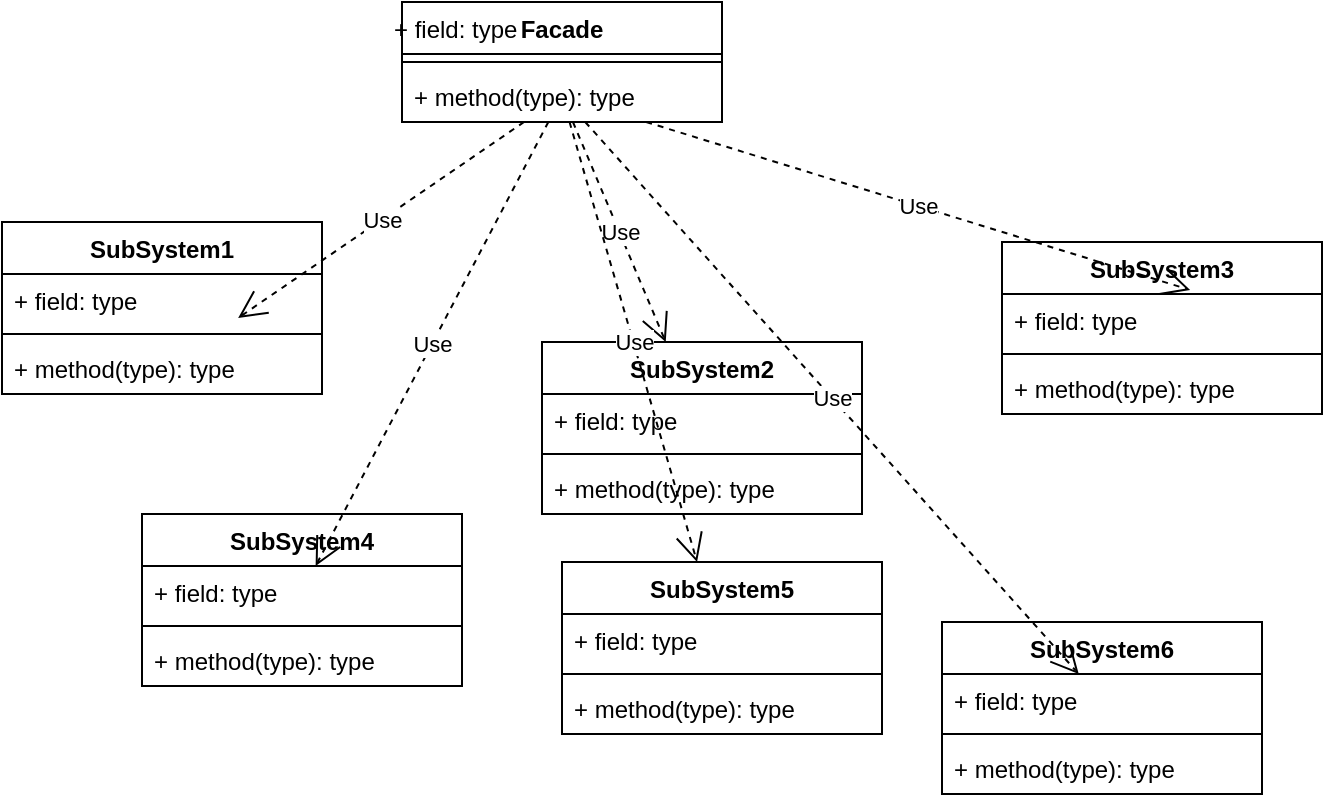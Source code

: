 <mxfile version="26.2.14">
  <diagram id="C5RBs43oDa-KdzZeNtuy" name="Page-1">
    <mxGraphModel dx="1418" dy="786" grid="1" gridSize="10" guides="1" tooltips="1" connect="1" arrows="1" fold="1" page="1" pageScale="1" pageWidth="827" pageHeight="1169" math="0" shadow="0">
      <root>
        <mxCell id="WIyWlLk6GJQsqaUBKTNV-0" />
        <mxCell id="WIyWlLk6GJQsqaUBKTNV-1" parent="WIyWlLk6GJQsqaUBKTNV-0" />
        <mxCell id="qxkODbww8oiD31-hjJjQ-0" value="Facade" style="swimlane;fontStyle=1;align=center;verticalAlign=top;childLayout=stackLayout;horizontal=1;startSize=26;horizontalStack=0;resizeParent=1;resizeParentMax=0;resizeLast=0;collapsible=1;marginBottom=0;whiteSpace=wrap;html=1;" vertex="1" parent="WIyWlLk6GJQsqaUBKTNV-1">
          <mxGeometry x="290" y="180" width="160" height="60" as="geometry" />
        </mxCell>
        <mxCell id="qxkODbww8oiD31-hjJjQ-2" value="" style="line;strokeWidth=1;fillColor=none;align=left;verticalAlign=middle;spacingTop=-1;spacingLeft=3;spacingRight=3;rotatable=0;labelPosition=right;points=[];portConstraint=eastwest;strokeColor=inherit;" vertex="1" parent="qxkODbww8oiD31-hjJjQ-0">
          <mxGeometry y="26" width="160" height="8" as="geometry" />
        </mxCell>
        <mxCell id="qxkODbww8oiD31-hjJjQ-3" value="+ method(type): type" style="text;strokeColor=none;fillColor=none;align=left;verticalAlign=top;spacingLeft=4;spacingRight=4;overflow=hidden;rotatable=0;points=[[0,0.5],[1,0.5]];portConstraint=eastwest;whiteSpace=wrap;html=1;" vertex="1" parent="qxkODbww8oiD31-hjJjQ-0">
          <mxGeometry y="34" width="160" height="26" as="geometry" />
        </mxCell>
        <mxCell id="qxkODbww8oiD31-hjJjQ-1" value="+ field: type" style="text;strokeColor=none;fillColor=none;align=left;verticalAlign=top;spacingLeft=4;spacingRight=4;overflow=hidden;rotatable=0;points=[[0,0.5],[1,0.5]];portConstraint=eastwest;whiteSpace=wrap;html=1;" vertex="1" parent="WIyWlLk6GJQsqaUBKTNV-1">
          <mxGeometry x="280" y="180" width="160" height="26" as="geometry" />
        </mxCell>
        <mxCell id="qxkODbww8oiD31-hjJjQ-4" value="SubSystem1&lt;div&gt;&lt;br&gt;&lt;/div&gt;" style="swimlane;fontStyle=1;align=center;verticalAlign=top;childLayout=stackLayout;horizontal=1;startSize=26;horizontalStack=0;resizeParent=1;resizeParentMax=0;resizeLast=0;collapsible=1;marginBottom=0;whiteSpace=wrap;html=1;" vertex="1" parent="WIyWlLk6GJQsqaUBKTNV-1">
          <mxGeometry x="90" y="290" width="160" height="86" as="geometry" />
        </mxCell>
        <mxCell id="qxkODbww8oiD31-hjJjQ-5" value="+ field: type" style="text;strokeColor=none;fillColor=none;align=left;verticalAlign=top;spacingLeft=4;spacingRight=4;overflow=hidden;rotatable=0;points=[[0,0.5],[1,0.5]];portConstraint=eastwest;whiteSpace=wrap;html=1;" vertex="1" parent="qxkODbww8oiD31-hjJjQ-4">
          <mxGeometry y="26" width="160" height="26" as="geometry" />
        </mxCell>
        <mxCell id="qxkODbww8oiD31-hjJjQ-6" value="" style="line;strokeWidth=1;fillColor=none;align=left;verticalAlign=middle;spacingTop=-1;spacingLeft=3;spacingRight=3;rotatable=0;labelPosition=right;points=[];portConstraint=eastwest;strokeColor=inherit;" vertex="1" parent="qxkODbww8oiD31-hjJjQ-4">
          <mxGeometry y="52" width="160" height="8" as="geometry" />
        </mxCell>
        <mxCell id="qxkODbww8oiD31-hjJjQ-7" value="+ method(type): type" style="text;strokeColor=none;fillColor=none;align=left;verticalAlign=top;spacingLeft=4;spacingRight=4;overflow=hidden;rotatable=0;points=[[0,0.5],[1,0.5]];portConstraint=eastwest;whiteSpace=wrap;html=1;" vertex="1" parent="qxkODbww8oiD31-hjJjQ-4">
          <mxGeometry y="60" width="160" height="26" as="geometry" />
        </mxCell>
        <mxCell id="qxkODbww8oiD31-hjJjQ-8" value="SubSystem2" style="swimlane;fontStyle=1;align=center;verticalAlign=top;childLayout=stackLayout;horizontal=1;startSize=26;horizontalStack=0;resizeParent=1;resizeParentMax=0;resizeLast=0;collapsible=1;marginBottom=0;whiteSpace=wrap;html=1;" vertex="1" parent="WIyWlLk6GJQsqaUBKTNV-1">
          <mxGeometry x="360" y="350" width="160" height="86" as="geometry" />
        </mxCell>
        <mxCell id="qxkODbww8oiD31-hjJjQ-9" value="+ field: type" style="text;strokeColor=none;fillColor=none;align=left;verticalAlign=top;spacingLeft=4;spacingRight=4;overflow=hidden;rotatable=0;points=[[0,0.5],[1,0.5]];portConstraint=eastwest;whiteSpace=wrap;html=1;" vertex="1" parent="qxkODbww8oiD31-hjJjQ-8">
          <mxGeometry y="26" width="160" height="26" as="geometry" />
        </mxCell>
        <mxCell id="qxkODbww8oiD31-hjJjQ-10" value="" style="line;strokeWidth=1;fillColor=none;align=left;verticalAlign=middle;spacingTop=-1;spacingLeft=3;spacingRight=3;rotatable=0;labelPosition=right;points=[];portConstraint=eastwest;strokeColor=inherit;" vertex="1" parent="qxkODbww8oiD31-hjJjQ-8">
          <mxGeometry y="52" width="160" height="8" as="geometry" />
        </mxCell>
        <mxCell id="qxkODbww8oiD31-hjJjQ-11" value="+ method(type): type" style="text;strokeColor=none;fillColor=none;align=left;verticalAlign=top;spacingLeft=4;spacingRight=4;overflow=hidden;rotatable=0;points=[[0,0.5],[1,0.5]];portConstraint=eastwest;whiteSpace=wrap;html=1;" vertex="1" parent="qxkODbww8oiD31-hjJjQ-8">
          <mxGeometry y="60" width="160" height="26" as="geometry" />
        </mxCell>
        <mxCell id="qxkODbww8oiD31-hjJjQ-12" value="SubSystem3&lt;div&gt;&lt;br&gt;&lt;/div&gt;" style="swimlane;fontStyle=1;align=center;verticalAlign=top;childLayout=stackLayout;horizontal=1;startSize=26;horizontalStack=0;resizeParent=1;resizeParentMax=0;resizeLast=0;collapsible=1;marginBottom=0;whiteSpace=wrap;html=1;" vertex="1" parent="WIyWlLk6GJQsqaUBKTNV-1">
          <mxGeometry x="590" y="300" width="160" height="86" as="geometry" />
        </mxCell>
        <mxCell id="qxkODbww8oiD31-hjJjQ-13" value="+ field: type" style="text;strokeColor=none;fillColor=none;align=left;verticalAlign=top;spacingLeft=4;spacingRight=4;overflow=hidden;rotatable=0;points=[[0,0.5],[1,0.5]];portConstraint=eastwest;whiteSpace=wrap;html=1;" vertex="1" parent="qxkODbww8oiD31-hjJjQ-12">
          <mxGeometry y="26" width="160" height="26" as="geometry" />
        </mxCell>
        <mxCell id="qxkODbww8oiD31-hjJjQ-14" value="" style="line;strokeWidth=1;fillColor=none;align=left;verticalAlign=middle;spacingTop=-1;spacingLeft=3;spacingRight=3;rotatable=0;labelPosition=right;points=[];portConstraint=eastwest;strokeColor=inherit;" vertex="1" parent="qxkODbww8oiD31-hjJjQ-12">
          <mxGeometry y="52" width="160" height="8" as="geometry" />
        </mxCell>
        <mxCell id="qxkODbww8oiD31-hjJjQ-15" value="+ method(type): type" style="text;strokeColor=none;fillColor=none;align=left;verticalAlign=top;spacingLeft=4;spacingRight=4;overflow=hidden;rotatable=0;points=[[0,0.5],[1,0.5]];portConstraint=eastwest;whiteSpace=wrap;html=1;" vertex="1" parent="qxkODbww8oiD31-hjJjQ-12">
          <mxGeometry y="60" width="160" height="26" as="geometry" />
        </mxCell>
        <mxCell id="qxkODbww8oiD31-hjJjQ-16" value="SubSystem4&lt;div&gt;&lt;br&gt;&lt;/div&gt;" style="swimlane;fontStyle=1;align=center;verticalAlign=top;childLayout=stackLayout;horizontal=1;startSize=26;horizontalStack=0;resizeParent=1;resizeParentMax=0;resizeLast=0;collapsible=1;marginBottom=0;whiteSpace=wrap;html=1;" vertex="1" parent="WIyWlLk6GJQsqaUBKTNV-1">
          <mxGeometry x="160" y="436" width="160" height="86" as="geometry" />
        </mxCell>
        <mxCell id="qxkODbww8oiD31-hjJjQ-17" value="+ field: type" style="text;strokeColor=none;fillColor=none;align=left;verticalAlign=top;spacingLeft=4;spacingRight=4;overflow=hidden;rotatable=0;points=[[0,0.5],[1,0.5]];portConstraint=eastwest;whiteSpace=wrap;html=1;" vertex="1" parent="qxkODbww8oiD31-hjJjQ-16">
          <mxGeometry y="26" width="160" height="26" as="geometry" />
        </mxCell>
        <mxCell id="qxkODbww8oiD31-hjJjQ-18" value="" style="line;strokeWidth=1;fillColor=none;align=left;verticalAlign=middle;spacingTop=-1;spacingLeft=3;spacingRight=3;rotatable=0;labelPosition=right;points=[];portConstraint=eastwest;strokeColor=inherit;" vertex="1" parent="qxkODbww8oiD31-hjJjQ-16">
          <mxGeometry y="52" width="160" height="8" as="geometry" />
        </mxCell>
        <mxCell id="qxkODbww8oiD31-hjJjQ-19" value="+ method(type): type" style="text;strokeColor=none;fillColor=none;align=left;verticalAlign=top;spacingLeft=4;spacingRight=4;overflow=hidden;rotatable=0;points=[[0,0.5],[1,0.5]];portConstraint=eastwest;whiteSpace=wrap;html=1;" vertex="1" parent="qxkODbww8oiD31-hjJjQ-16">
          <mxGeometry y="60" width="160" height="26" as="geometry" />
        </mxCell>
        <mxCell id="qxkODbww8oiD31-hjJjQ-20" value="SubSystem6&lt;div&gt;&lt;br&gt;&lt;/div&gt;" style="swimlane;fontStyle=1;align=center;verticalAlign=top;childLayout=stackLayout;horizontal=1;startSize=26;horizontalStack=0;resizeParent=1;resizeParentMax=0;resizeLast=0;collapsible=1;marginBottom=0;whiteSpace=wrap;html=1;" vertex="1" parent="WIyWlLk6GJQsqaUBKTNV-1">
          <mxGeometry x="560" y="490" width="160" height="86" as="geometry" />
        </mxCell>
        <mxCell id="qxkODbww8oiD31-hjJjQ-21" value="+ field: type" style="text;strokeColor=none;fillColor=none;align=left;verticalAlign=top;spacingLeft=4;spacingRight=4;overflow=hidden;rotatable=0;points=[[0,0.5],[1,0.5]];portConstraint=eastwest;whiteSpace=wrap;html=1;" vertex="1" parent="qxkODbww8oiD31-hjJjQ-20">
          <mxGeometry y="26" width="160" height="26" as="geometry" />
        </mxCell>
        <mxCell id="qxkODbww8oiD31-hjJjQ-22" value="" style="line;strokeWidth=1;fillColor=none;align=left;verticalAlign=middle;spacingTop=-1;spacingLeft=3;spacingRight=3;rotatable=0;labelPosition=right;points=[];portConstraint=eastwest;strokeColor=inherit;" vertex="1" parent="qxkODbww8oiD31-hjJjQ-20">
          <mxGeometry y="52" width="160" height="8" as="geometry" />
        </mxCell>
        <mxCell id="qxkODbww8oiD31-hjJjQ-23" value="+ method(type): type" style="text;strokeColor=none;fillColor=none;align=left;verticalAlign=top;spacingLeft=4;spacingRight=4;overflow=hidden;rotatable=0;points=[[0,0.5],[1,0.5]];portConstraint=eastwest;whiteSpace=wrap;html=1;" vertex="1" parent="qxkODbww8oiD31-hjJjQ-20">
          <mxGeometry y="60" width="160" height="26" as="geometry" />
        </mxCell>
        <mxCell id="qxkODbww8oiD31-hjJjQ-24" value="SubSystem5&lt;div&gt;&lt;br&gt;&lt;/div&gt;" style="swimlane;fontStyle=1;align=center;verticalAlign=top;childLayout=stackLayout;horizontal=1;startSize=26;horizontalStack=0;resizeParent=1;resizeParentMax=0;resizeLast=0;collapsible=1;marginBottom=0;whiteSpace=wrap;html=1;" vertex="1" parent="WIyWlLk6GJQsqaUBKTNV-1">
          <mxGeometry x="370" y="460" width="160" height="86" as="geometry" />
        </mxCell>
        <mxCell id="qxkODbww8oiD31-hjJjQ-25" value="+ field: type" style="text;strokeColor=none;fillColor=none;align=left;verticalAlign=top;spacingLeft=4;spacingRight=4;overflow=hidden;rotatable=0;points=[[0,0.5],[1,0.5]];portConstraint=eastwest;whiteSpace=wrap;html=1;" vertex="1" parent="qxkODbww8oiD31-hjJjQ-24">
          <mxGeometry y="26" width="160" height="26" as="geometry" />
        </mxCell>
        <mxCell id="qxkODbww8oiD31-hjJjQ-26" value="" style="line;strokeWidth=1;fillColor=none;align=left;verticalAlign=middle;spacingTop=-1;spacingLeft=3;spacingRight=3;rotatable=0;labelPosition=right;points=[];portConstraint=eastwest;strokeColor=inherit;" vertex="1" parent="qxkODbww8oiD31-hjJjQ-24">
          <mxGeometry y="52" width="160" height="8" as="geometry" />
        </mxCell>
        <mxCell id="qxkODbww8oiD31-hjJjQ-27" value="+ method(type): type" style="text;strokeColor=none;fillColor=none;align=left;verticalAlign=top;spacingLeft=4;spacingRight=4;overflow=hidden;rotatable=0;points=[[0,0.5],[1,0.5]];portConstraint=eastwest;whiteSpace=wrap;html=1;" vertex="1" parent="qxkODbww8oiD31-hjJjQ-24">
          <mxGeometry y="60" width="160" height="26" as="geometry" />
        </mxCell>
        <mxCell id="qxkODbww8oiD31-hjJjQ-28" value="Use" style="endArrow=open;endSize=12;dashed=1;html=1;rounded=0;entryX=0.738;entryY=0.846;entryDx=0;entryDy=0;entryPerimeter=0;" edge="1" parent="WIyWlLk6GJQsqaUBKTNV-1" source="qxkODbww8oiD31-hjJjQ-3" target="qxkODbww8oiD31-hjJjQ-5">
          <mxGeometry width="160" relative="1" as="geometry">
            <mxPoint x="330" y="410" as="sourcePoint" />
            <mxPoint x="490" y="410" as="targetPoint" />
          </mxGeometry>
        </mxCell>
        <mxCell id="qxkODbww8oiD31-hjJjQ-29" value="Use" style="endArrow=open;endSize=12;dashed=1;html=1;rounded=0;" edge="1" parent="WIyWlLk6GJQsqaUBKTNV-1" source="qxkODbww8oiD31-hjJjQ-3" target="qxkODbww8oiD31-hjJjQ-8">
          <mxGeometry width="160" relative="1" as="geometry">
            <mxPoint x="330" y="410" as="sourcePoint" />
            <mxPoint x="490" y="410" as="targetPoint" />
          </mxGeometry>
        </mxCell>
        <mxCell id="qxkODbww8oiD31-hjJjQ-30" value="Use" style="endArrow=open;endSize=12;dashed=1;html=1;rounded=0;entryX=0.588;entryY=-0.077;entryDx=0;entryDy=0;entryPerimeter=0;" edge="1" parent="WIyWlLk6GJQsqaUBKTNV-1" source="qxkODbww8oiD31-hjJjQ-3" target="qxkODbww8oiD31-hjJjQ-13">
          <mxGeometry width="160" relative="1" as="geometry">
            <mxPoint x="330" y="410" as="sourcePoint" />
            <mxPoint x="490" y="410" as="targetPoint" />
          </mxGeometry>
        </mxCell>
        <mxCell id="qxkODbww8oiD31-hjJjQ-31" value="Use" style="endArrow=open;endSize=12;dashed=1;html=1;rounded=0;" edge="1" parent="WIyWlLk6GJQsqaUBKTNV-1" source="qxkODbww8oiD31-hjJjQ-3" target="qxkODbww8oiD31-hjJjQ-17">
          <mxGeometry width="160" relative="1" as="geometry">
            <mxPoint x="330" y="410" as="sourcePoint" />
            <mxPoint x="490" y="410" as="targetPoint" />
          </mxGeometry>
        </mxCell>
        <mxCell id="qxkODbww8oiD31-hjJjQ-32" value="Use" style="endArrow=open;endSize=12;dashed=1;html=1;rounded=0;" edge="1" parent="WIyWlLk6GJQsqaUBKTNV-1" source="qxkODbww8oiD31-hjJjQ-3" target="qxkODbww8oiD31-hjJjQ-24">
          <mxGeometry width="160" relative="1" as="geometry">
            <mxPoint x="330" y="410" as="sourcePoint" />
            <mxPoint x="490" y="410" as="targetPoint" />
          </mxGeometry>
        </mxCell>
        <mxCell id="qxkODbww8oiD31-hjJjQ-33" value="Use" style="endArrow=open;endSize=12;dashed=1;html=1;rounded=0;" edge="1" parent="WIyWlLk6GJQsqaUBKTNV-1" source="qxkODbww8oiD31-hjJjQ-3" target="qxkODbww8oiD31-hjJjQ-21">
          <mxGeometry width="160" relative="1" as="geometry">
            <mxPoint x="330" y="410" as="sourcePoint" />
            <mxPoint x="490" y="410" as="targetPoint" />
          </mxGeometry>
        </mxCell>
      </root>
    </mxGraphModel>
  </diagram>
</mxfile>
